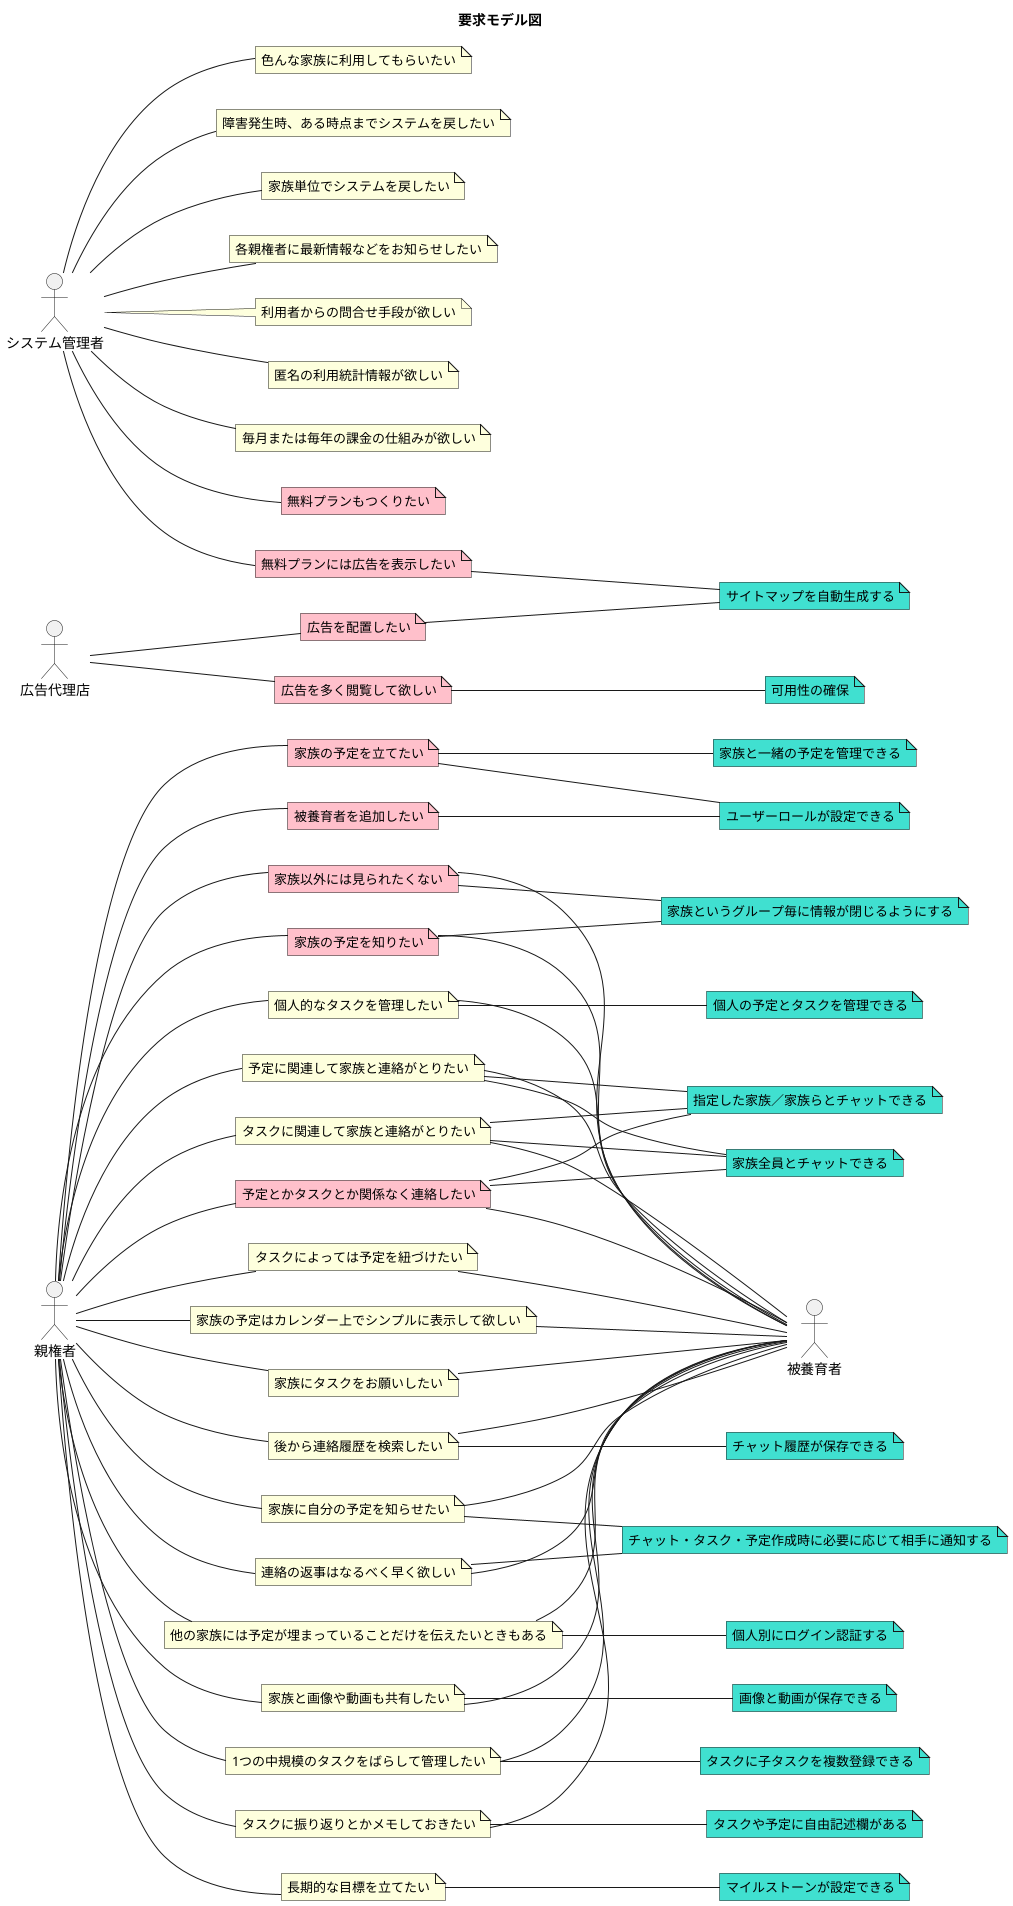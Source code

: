 @startuml requirement-model-diagram

title 要求モデル図
left to right direction

actor 親権者
note "家族の予定を立てたい" as yk1_1 #Pink
note "家族の予定を知りたい" as yk1_2 #Pink
note "個人的なタスクを管理したい" as yk1_3
note "タスクによっては予定を紐づけたい" as yk1_4
note "予定に関連して家族と連絡がとりたい" as yk1_5
note "タスクに関連して家族と連絡がとりたい" as yk1_6
note "後から連絡履歴を検索したい" as yk1_7
note "連絡の返事はなるべく早く欲しい" as yk1_8
note "他の家族には予定が埋まっていることだけを伝えたいときもある" as yk1_9
note "被養育者を追加したい" as yk1_10 #Pink
note "予定とかタスクとか関係なく連絡したい" as yk1_11 #Pink
note "家族に自分の予定を知らせたい" as yk1_12
note "家族以外には見られたくない" as yk1_13 #Pink
note "家族の予定はカレンダー上でシンプルに表示して欲しい" as yk1_14
note "家族にタスクをお願いしたい" as yk1_15
note "家族と画像や動画も共有したい" as yk1_16
note "長期的な目標を立てたい" as yk1_17
note "1つの中規模のタスクをばらして管理したい" as yk1_18
note "タスクに振り返りとかメモしておきたい" as yk1_19
note "個人の予定とタスクを管理できる" as yk1_yoken_1 #Turquoise
note "家族と一緒の予定を管理できる" as yk1_yoken_2 #Turquoise
note "個人別にログイン認証する" as yk1_yoken_3 #Turquoise
note "ユーザーロールが設定できる" as yk1_yoken_4 #Turquoise
note "マイルストーンが設定できる" as yk1_yoken_5 #Turquoise
note "画像と動画が保存できる" as yk1_yoken_6 #Turquoise
note "指定した家族／家族らとチャットできる" as yk1_yoken_7 #Turquoise
note "家族全員とチャットできる" as yk1_yoken_8 #Turquoise
note "家族というグループ毎に情報が閉じるようにする" as yk1_yoken_9 #Turquoise
note "チャット・タスク・予定作成時に必要に応じて相手に通知する" as yk1_yoken_10 #Turquoise
note "チャット履歴が保存できる" as yk1_yoken_11 #Turquoise
note "タスクに子タスクを複数登録できる" as yk1_yoken_12 #Turquoise
note "タスクや予定に自由記述欄がある" as yk1_yoken_13 #Turquoise

actor 被養育者

actor システム管理者
note "色んな家族に利用してもらいたい" as kanri_1
note "障害発生時、ある時点までシステムを戻したい" as kanri_2
note "家族単位でシステムを戻したい" as kanri_3
note "各親権者に最新情報などをお知らせしたい" as kanri_4
note "利用者からの問合せ手段が欲しい" as kanri_5
note "匿名の利用統計情報が欲しい" as kanri_6
note "毎月または毎年の課金の仕組みが欲しい" as kanri_7
note "無料プランもつくりたい" as kanri_8 #Pink
note "無料プランには広告を表示したい" as kanri_9 #Pink

actor 広告代理店
note "広告を配置したい" as adv_1 #Pink
note "広告を多く閲覧して欲しい" as adv_2 #Pink
note "サイトマップを自動生成する" as adv_yoken_1 #Turquoise
note "可用性の確保" as adv_yoken_2 #Turquoise

親権者 -- yk1_1
親権者 -- yk1_2
親権者 -- yk1_3
親権者 -- yk1_4
親権者 -- yk1_5
親権者 -- yk1_6
親権者 -- yk1_7
親権者 -- yk1_8
親権者 -- yk1_9
親権者 -- yk1_10
親権者 -- yk1_11
親権者 -- yk1_12
親権者 -- yk1_13
親権者 -- yk1_14
親権者 -- yk1_15
親権者 -- yk1_16
親権者 -- yk1_17
親権者 -- yk1_18
親権者 -- yk1_19

yk1_2 -- 被養育者
yk1_3 -- 被養育者
yk1_4 -- 被養育者
yk1_5 -- 被養育者
yk1_6 -- 被養育者
yk1_7 -- 被養育者
yk1_8 -- 被養育者
yk1_9 -- 被養育者
yk1_11 -- 被養育者
yk1_12 -- 被養育者
yk1_13 -- 被養育者
yk1_14 -- 被養育者
yk1_15 -- 被養育者
yk1_16 -- 被養育者
yk1_18 -- 被養育者
yk1_19 -- 被養育者

yk1_3 -- yk1_yoken_1
yk1_1 -- yk1_yoken_4
yk1_10 -- yk1_yoken_4
yk1_9 -- yk1_yoken_3
yk1_1 -- yk1_yoken_2
yk1_17 -- yk1_yoken_5
yk1_16 -- yk1_yoken_6
yk1_6 -- yk1_yoken_7
yk1_5 -- yk1_yoken_7
yk1_11 -- yk1_yoken_7
yk1_6 -- yk1_yoken_8
yk1_5 -- yk1_yoken_8
yk1_11 -- yk1_yoken_8
yk1_13 -- yk1_yoken_9
yk1_12 -- yk1_yoken_10
yk1_7 -- yk1_yoken_11
yk1_8 -- yk1_yoken_10
yk1_2 -- yk1_yoken_9
yk1_18 -- yk1_yoken_12
yk1_19 -- yk1_yoken_13

システム管理者 -- kanri_1
システム管理者 -- kanri_2
システム管理者 -- kanri_3
システム管理者 -- kanri_4
システム管理者 -- kanri_5
システム管理者 -- kanri_6
システム管理者 -- kanri_7
システム管理者 -- kanri_8
システム管理者 -- kanri_9
kanri_9 -- adv_yoken_1

広告代理店 -- adv_1
広告代理店 -- adv_2
adv_1 -- adv_yoken_1
adv_2 -- adv_yoken_2

@enduml